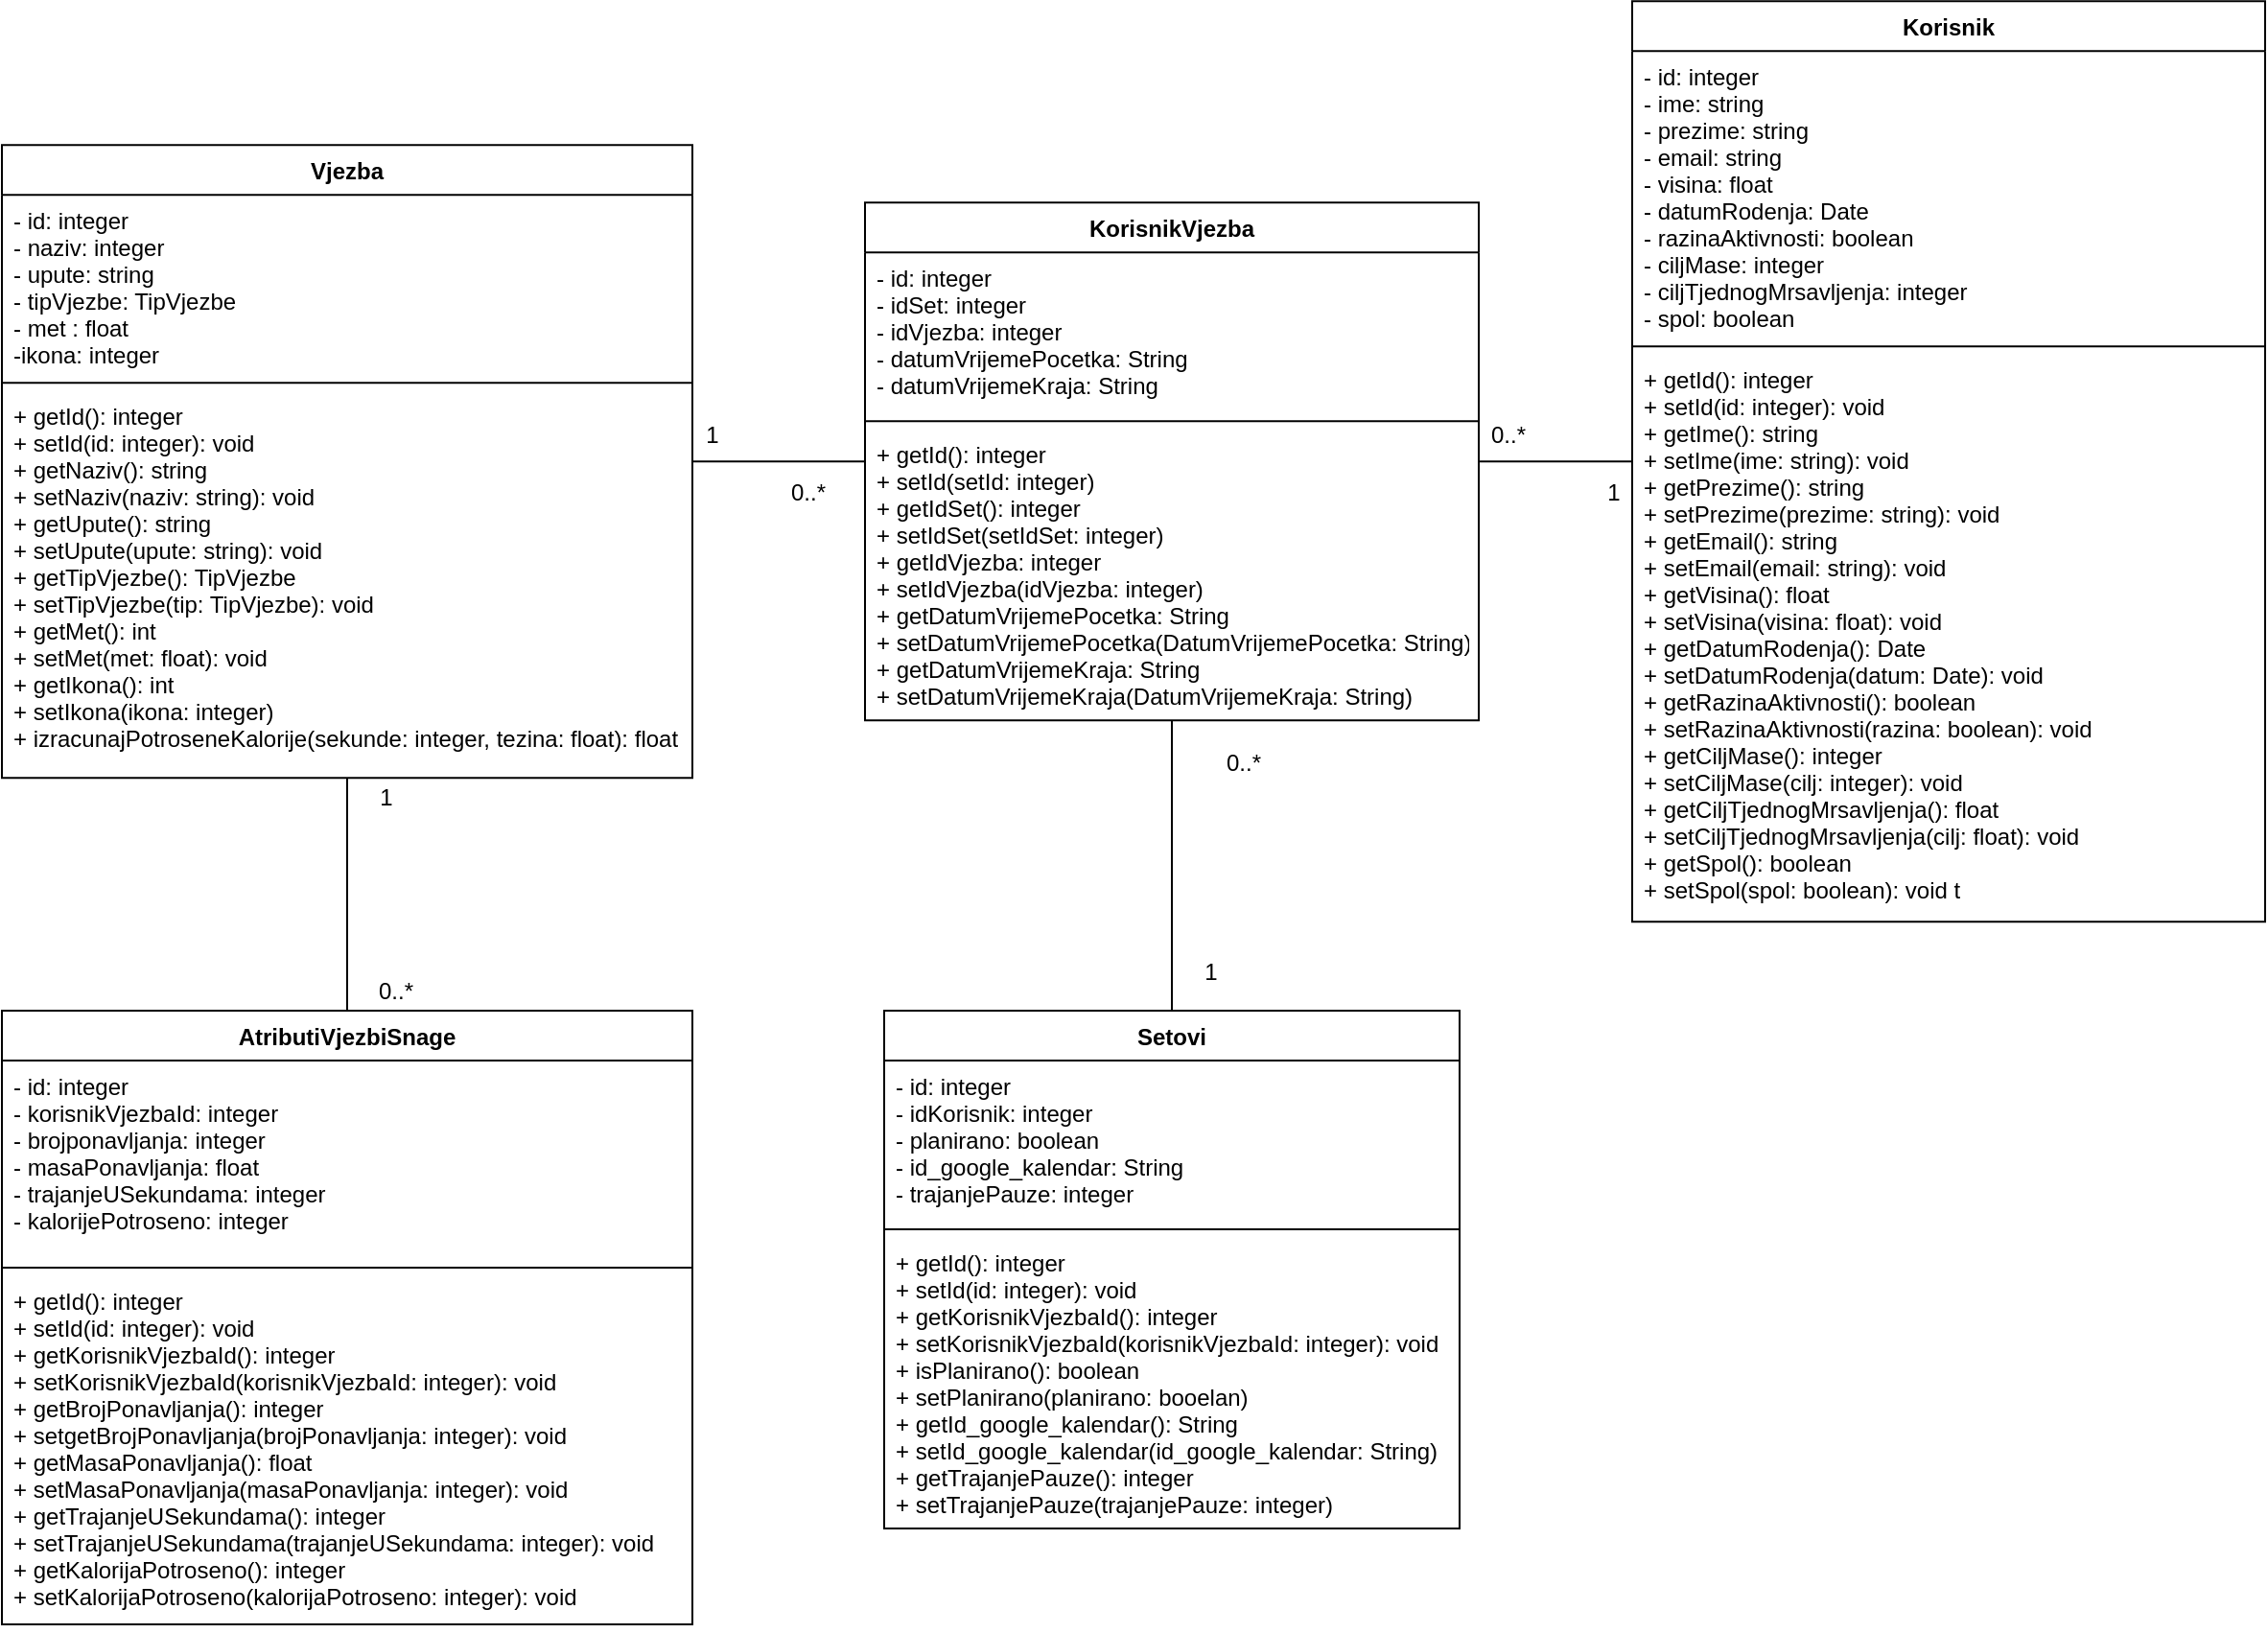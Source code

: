 <mxfile version="12.6.1" type="device"><diagram id="VrsUxmelMjI1bPOQVt62" name="Page-1"><mxGraphModel dx="766" dy="1049" grid="1" gridSize="10" guides="1" tooltips="1" connect="1" arrows="1" fold="1" page="1" pageScale="1" pageWidth="827" pageHeight="1169" math="0" shadow="0"><root><mxCell id="0"/><mxCell id="1" parent="0"/><mxCell id="jQR891pigYEE223VXQCQ-1" value="AtributiVjezbiSnage" style="swimlane;fontStyle=1;align=center;verticalAlign=top;childLayout=stackLayout;horizontal=1;startSize=26;horizontalStack=0;resizeParent=1;resizeParentMax=0;resizeLast=0;collapsible=1;marginBottom=0;" parent="1" vertex="1"><mxGeometry x="420" y="870" width="360" height="320" as="geometry"/></mxCell><mxCell id="jQR891pigYEE223VXQCQ-2" value="- id: integer&#10;- korisnikVjezbaId: integer&#10;- brojponavljanja: integer&#10;- masaPonavljanja: float&#10;- trajanjeUSekundama: integer&#10;- kalorijePotroseno: integer" style="text;strokeColor=none;fillColor=none;align=left;verticalAlign=top;spacingLeft=4;spacingRight=4;overflow=hidden;rotatable=0;points=[[0,0.5],[1,0.5]];portConstraint=eastwest;" parent="jQR891pigYEE223VXQCQ-1" vertex="1"><mxGeometry y="26" width="360" height="104" as="geometry"/></mxCell><mxCell id="jQR891pigYEE223VXQCQ-3" value="" style="line;strokeWidth=1;fillColor=none;align=left;verticalAlign=middle;spacingTop=-1;spacingLeft=3;spacingRight=3;rotatable=0;labelPosition=right;points=[];portConstraint=eastwest;" parent="jQR891pigYEE223VXQCQ-1" vertex="1"><mxGeometry y="130" width="360" height="8" as="geometry"/></mxCell><mxCell id="jQR891pigYEE223VXQCQ-4" value="+ getId(): integer&#10;+ setId(id: integer): void&#10;+ getKorisnikVjezbaId(): integer&#10;+ setKorisnikVjezbaId(korisnikVjezbaId: integer): void&#10;+ getBrojPonavljanja(): integer&#10;+ setgetBrojPonavljanja(brojPonavljanja: integer): void&#10;+ getMasaPonavljanja(): float&#10;+ setMasaPonavljanja(masaPonavljanja: integer): void&#10;+ getTrajanjeUSekundama(): integer&#10;+ setTrajanjeUSekundama(trajanjeUSekundama: integer): void&#10;+ getKalorijaPotroseno(): integer&#10;+ setKalorijaPotroseno(kalorijaPotroseno: integer): void" style="text;strokeColor=none;fillColor=none;align=left;verticalAlign=top;spacingLeft=4;spacingRight=4;overflow=hidden;rotatable=0;points=[[0,0.5],[1,0.5]];portConstraint=eastwest;" parent="jQR891pigYEE223VXQCQ-1" vertex="1"><mxGeometry y="138" width="360" height="182" as="geometry"/></mxCell><mxCell id="uxnqSMEvjxuUVSpIxhXA-10" style="edgeStyle=orthogonalEdgeStyle;rounded=0;orthogonalLoop=1;jettySize=auto;html=1;endArrow=none;endFill=0;" parent="1" source="jQR891pigYEE223VXQCQ-5" target="uxnqSMEvjxuUVSpIxhXA-1" edge="1"><mxGeometry relative="1" as="geometry"/></mxCell><mxCell id="jQR891pigYEE223VXQCQ-5" value="KorisnikVjezba" style="swimlane;fontStyle=1;align=center;verticalAlign=top;childLayout=stackLayout;horizontal=1;startSize=26;horizontalStack=0;resizeParent=1;resizeParentMax=0;resizeLast=0;collapsible=1;marginBottom=0;" parent="1" vertex="1"><mxGeometry x="870" y="448.67" width="320" height="270" as="geometry"/></mxCell><mxCell id="jQR891pigYEE223VXQCQ-6" value="- id: integer&#10;- idSet: integer&#10;- idVjezba: integer&#10;- datumVrijemePocetka: String&#10;- datumVrijemeKraja: String" style="text;strokeColor=none;fillColor=none;align=left;verticalAlign=top;spacingLeft=4;spacingRight=4;overflow=hidden;rotatable=0;points=[[0,0.5],[1,0.5]];portConstraint=eastwest;" parent="jQR891pigYEE223VXQCQ-5" vertex="1"><mxGeometry y="26" width="320" height="84" as="geometry"/></mxCell><mxCell id="jQR891pigYEE223VXQCQ-7" value="" style="line;strokeWidth=1;fillColor=none;align=left;verticalAlign=middle;spacingTop=-1;spacingLeft=3;spacingRight=3;rotatable=0;labelPosition=right;points=[];portConstraint=eastwest;" parent="jQR891pigYEE223VXQCQ-5" vertex="1"><mxGeometry y="110" width="320" height="8" as="geometry"/></mxCell><mxCell id="jQR891pigYEE223VXQCQ-8" value="+ getId(): integer&#10;+ setId(setId: integer)&#10;+ getIdSet(): integer&#10;+ setIdSet(setIdSet: integer)&#10;+ getIdVjezba: integer&#10;+ setIdVjezba(idVjezba: integer)&#10;+ getDatumVrijemePocetka: String&#10;+ setDatumVrijemePocetka(DatumVrijemePocetka: String)&#10;+ getDatumVrijemeKraja: String&#10;+ setDatumVrijemeKraja(DatumVrijemeKraja: String)" style="text;strokeColor=none;fillColor=none;align=left;verticalAlign=top;spacingLeft=4;spacingRight=4;overflow=hidden;rotatable=0;points=[[0,0.5],[1,0.5]];portConstraint=eastwest;" parent="jQR891pigYEE223VXQCQ-5" vertex="1"><mxGeometry y="118" width="320" height="152" as="geometry"/></mxCell><mxCell id="uxnqSMEvjxuUVSpIxhXA-13" style="edgeStyle=orthogonalEdgeStyle;rounded=0;orthogonalLoop=1;jettySize=auto;html=1;endArrow=none;endFill=0;" parent="1" source="jQR891pigYEE223VXQCQ-9" target="jQR891pigYEE223VXQCQ-5" edge="1"><mxGeometry relative="1" as="geometry"/></mxCell><mxCell id="jQR891pigYEE223VXQCQ-9" value="Setovi" style="swimlane;fontStyle=1;align=center;verticalAlign=top;childLayout=stackLayout;horizontal=1;startSize=26;horizontalStack=0;resizeParent=1;resizeParentMax=0;resizeLast=0;collapsible=1;marginBottom=0;" parent="1" vertex="1"><mxGeometry x="880" y="870" width="300" height="270" as="geometry"/></mxCell><mxCell id="jQR891pigYEE223VXQCQ-10" value="- id: integer&#10;- idKorisnik: integer&#10;- planirano: boolean&#10;- id_google_kalendar: String&#10;- trajanjePauze: integer" style="text;strokeColor=none;fillColor=none;align=left;verticalAlign=top;spacingLeft=4;spacingRight=4;overflow=hidden;rotatable=0;points=[[0,0.5],[1,0.5]];portConstraint=eastwest;" parent="jQR891pigYEE223VXQCQ-9" vertex="1"><mxGeometry y="26" width="300" height="84" as="geometry"/></mxCell><mxCell id="jQR891pigYEE223VXQCQ-11" value="" style="line;strokeWidth=1;fillColor=none;align=left;verticalAlign=middle;spacingTop=-1;spacingLeft=3;spacingRight=3;rotatable=0;labelPosition=right;points=[];portConstraint=eastwest;" parent="jQR891pigYEE223VXQCQ-9" vertex="1"><mxGeometry y="110" width="300" height="8" as="geometry"/></mxCell><mxCell id="jQR891pigYEE223VXQCQ-12" value="+ getId(): integer&#10;+ setId(id: integer): void&#10;+ getKorisnikVjezbaId(): integer&#10;+ setKorisnikVjezbaId(korisnikVjezbaId: integer): void&#10;+ isPlanirano(): boolean&#10;+ setPlanirano(planirano: booelan)&#10;+ getId_google_kalendar(): String&#10;+ setId_google_kalendar(id_google_kalendar: String)&#10;+ getTrajanjePauze(): integer&#10;+ setTrajanjePauze(trajanjePauze: integer)" style="text;strokeColor=none;fillColor=none;align=left;verticalAlign=top;spacingLeft=4;spacingRight=4;overflow=hidden;rotatable=0;points=[[0,0.5],[1,0.5]];portConstraint=eastwest;" parent="jQR891pigYEE223VXQCQ-9" vertex="1"><mxGeometry y="118" width="300" height="152" as="geometry"/></mxCell><mxCell id="uxnqSMEvjxuUVSpIxhXA-11" style="edgeStyle=orthogonalEdgeStyle;rounded=0;orthogonalLoop=1;jettySize=auto;html=1;endArrow=none;endFill=0;" parent="1" source="uxnqSMEvjxuUVSpIxhXA-1" target="jQR891pigYEE223VXQCQ-1" edge="1"><mxGeometry relative="1" as="geometry"/></mxCell><mxCell id="uxnqSMEvjxuUVSpIxhXA-1" value="Vjezba" style="swimlane;fontStyle=1;align=center;verticalAlign=top;childLayout=stackLayout;horizontal=1;startSize=26;horizontalStack=0;resizeParent=1;resizeParentMax=0;resizeLast=0;collapsible=1;marginBottom=0;" parent="1" vertex="1"><mxGeometry x="420" y="418.67" width="360" height="330" as="geometry"/></mxCell><mxCell id="uxnqSMEvjxuUVSpIxhXA-2" value="- id: integer&#10;- naziv: integer&#10;- upute: string&#10;- tipVjezbe: TipVjezbe&#10;- met : float&#10;-ikona: integer&#10;" style="text;strokeColor=none;fillColor=none;align=left;verticalAlign=top;spacingLeft=4;spacingRight=4;overflow=hidden;rotatable=0;points=[[0,0.5],[1,0.5]];portConstraint=eastwest;" parent="uxnqSMEvjxuUVSpIxhXA-1" vertex="1"><mxGeometry y="26" width="360" height="94" as="geometry"/></mxCell><mxCell id="uxnqSMEvjxuUVSpIxhXA-3" value="" style="line;strokeWidth=1;fillColor=none;align=left;verticalAlign=middle;spacingTop=-1;spacingLeft=3;spacingRight=3;rotatable=0;labelPosition=right;points=[];portConstraint=eastwest;" parent="uxnqSMEvjxuUVSpIxhXA-1" vertex="1"><mxGeometry y="120" width="360" height="8" as="geometry"/></mxCell><mxCell id="uxnqSMEvjxuUVSpIxhXA-4" value="+ getId(): integer&#10;+ setId(id: integer): void&#10;+ getNaziv(): string&#10;+ setNaziv(naziv: string): void&#10;+ getUpute(): string&#10;+ setUpute(upute: string): void&#10;+ getTipVjezbe(): TipVjezbe&#10;+ setTipVjezbe(tip: TipVjezbe): void&#10;+ getMet(): int&#10;+ setMet(met: float): void&#10;+ getIkona(): int&#10;+ setIkona(ikona: integer)&#10;+ izracunajPotroseneKalorije(sekunde: integer, tezina: float): float" style="text;strokeColor=none;fillColor=none;align=left;verticalAlign=top;spacingLeft=4;spacingRight=4;overflow=hidden;rotatable=0;points=[[0,0.5],[1,0.5]];portConstraint=eastwest;" parent="uxnqSMEvjxuUVSpIxhXA-1" vertex="1"><mxGeometry y="128" width="360" height="202" as="geometry"/></mxCell><mxCell id="uxnqSMEvjxuUVSpIxhXA-9" style="edgeStyle=orthogonalEdgeStyle;rounded=0;orthogonalLoop=1;jettySize=auto;html=1;endArrow=none;endFill=0;" parent="1" source="uxnqSMEvjxuUVSpIxhXA-5" target="jQR891pigYEE223VXQCQ-5" edge="1"><mxGeometry relative="1" as="geometry"/></mxCell><mxCell id="uxnqSMEvjxuUVSpIxhXA-5" value="Korisnik" style="swimlane;fontStyle=1;align=center;verticalAlign=top;childLayout=stackLayout;horizontal=1;startSize=26;horizontalStack=0;resizeParent=1;resizeParentMax=0;resizeLast=0;collapsible=1;marginBottom=0;" parent="1" vertex="1"><mxGeometry x="1270" y="343.67" width="330" height="480" as="geometry"/></mxCell><mxCell id="uxnqSMEvjxuUVSpIxhXA-6" value="- id: integer&#10;- ime: string&#10;- prezime: string&#10;- email: string&#10;- visina: float&#10;- datumRodenja: Date&#10;- razinaAktivnosti: boolean&#10;- ciljMase: integer&#10;- ciljTjednogMrsavljenja: integer&#10;- spol: boolean" style="text;strokeColor=none;fillColor=none;align=left;verticalAlign=top;spacingLeft=4;spacingRight=4;overflow=hidden;rotatable=0;points=[[0,0.5],[1,0.5]];portConstraint=eastwest;" parent="uxnqSMEvjxuUVSpIxhXA-5" vertex="1"><mxGeometry y="26" width="330" height="150" as="geometry"/></mxCell><mxCell id="uxnqSMEvjxuUVSpIxhXA-7" value="" style="line;strokeWidth=1;fillColor=none;align=left;verticalAlign=middle;spacingTop=-1;spacingLeft=3;spacingRight=3;rotatable=0;labelPosition=right;points=[];portConstraint=eastwest;" parent="uxnqSMEvjxuUVSpIxhXA-5" vertex="1"><mxGeometry y="176" width="330" height="8" as="geometry"/></mxCell><mxCell id="uxnqSMEvjxuUVSpIxhXA-8" value="+ getId(): integer&#10;+ setId(id: integer): void&#10;+ getIme(): string&#10;+ setIme(ime: string): void&#10;+ getPrezime(): string&#10;+ setPrezime(prezime: string): void&#10;+ getEmail(): string&#10;+ setEmail(email: string): void&#10;+ getVisina(): float&#10;+ setVisina(visina: float): void&#10;+ getDatumRodenja(): Date&#10;+ setDatumRodenja(datum: Date): void&#10;+ getRazinaAktivnosti(): boolean&#10;+ setRazinaAktivnosti(razina: boolean): void&#10;+ getCiljMase(): integer&#10;+ setCiljMase(cilj: integer): void&#10;+ getCiljTjednogMrsavljenja(): float&#10;+ setCiljTjednogMrsavljenja(cilj: float): void&#10;+ getSpol(): boolean&#10;+ setSpol(spol: boolean): void t" style="text;strokeColor=none;fillColor=none;align=left;verticalAlign=top;spacingLeft=4;spacingRight=4;overflow=hidden;rotatable=0;points=[[0,0.5],[1,0.5]];portConstraint=eastwest;" parent="uxnqSMEvjxuUVSpIxhXA-5" vertex="1"><mxGeometry y="184" width="330" height="296" as="geometry"/></mxCell><mxCell id="uxnqSMEvjxuUVSpIxhXA-14" value="0..*" style="text;html=1;align=center;verticalAlign=middle;resizable=0;points=[];autosize=1;" parent="1" vertex="1"><mxGeometry x="1190" y="560" width="30" height="20" as="geometry"/></mxCell><mxCell id="uxnqSMEvjxuUVSpIxhXA-16" value="1" style="text;html=1;align=center;verticalAlign=middle;resizable=0;points=[];autosize=1;" parent="1" vertex="1"><mxGeometry x="1250" y="590" width="20" height="20" as="geometry"/></mxCell><mxCell id="uxnqSMEvjxuUVSpIxhXA-17" value="1" style="text;html=1;align=center;verticalAlign=middle;resizable=0;points=[];autosize=1;" parent="1" vertex="1"><mxGeometry x="780" y="560" width="20" height="20" as="geometry"/></mxCell><mxCell id="uxnqSMEvjxuUVSpIxhXA-18" value="0..*" style="text;html=1;align=center;verticalAlign=middle;resizable=0;points=[];autosize=1;" parent="1" vertex="1"><mxGeometry x="825" y="590" width="30" height="20" as="geometry"/></mxCell><mxCell id="uxnqSMEvjxuUVSpIxhXA-19" value="1" style="text;html=1;align=center;verticalAlign=middle;resizable=0;points=[];autosize=1;" parent="1" vertex="1"><mxGeometry x="610" y="748.67" width="20" height="20" as="geometry"/></mxCell><mxCell id="uxnqSMEvjxuUVSpIxhXA-20" value="0..*" style="text;html=1;align=center;verticalAlign=middle;resizable=0;points=[];autosize=1;" parent="1" vertex="1"><mxGeometry x="610" y="850" width="30" height="20" as="geometry"/></mxCell><mxCell id="uxnqSMEvjxuUVSpIxhXA-21" value="1" style="text;html=1;align=center;verticalAlign=middle;resizable=0;points=[];autosize=1;" parent="1" vertex="1"><mxGeometry x="1040" y="840" width="20" height="20" as="geometry"/></mxCell><mxCell id="uxnqSMEvjxuUVSpIxhXA-22" value="0..*" style="text;html=1;align=center;verticalAlign=middle;resizable=0;points=[];autosize=1;" parent="1" vertex="1"><mxGeometry x="1052" y="731" width="30" height="20" as="geometry"/></mxCell></root></mxGraphModel></diagram></mxfile>